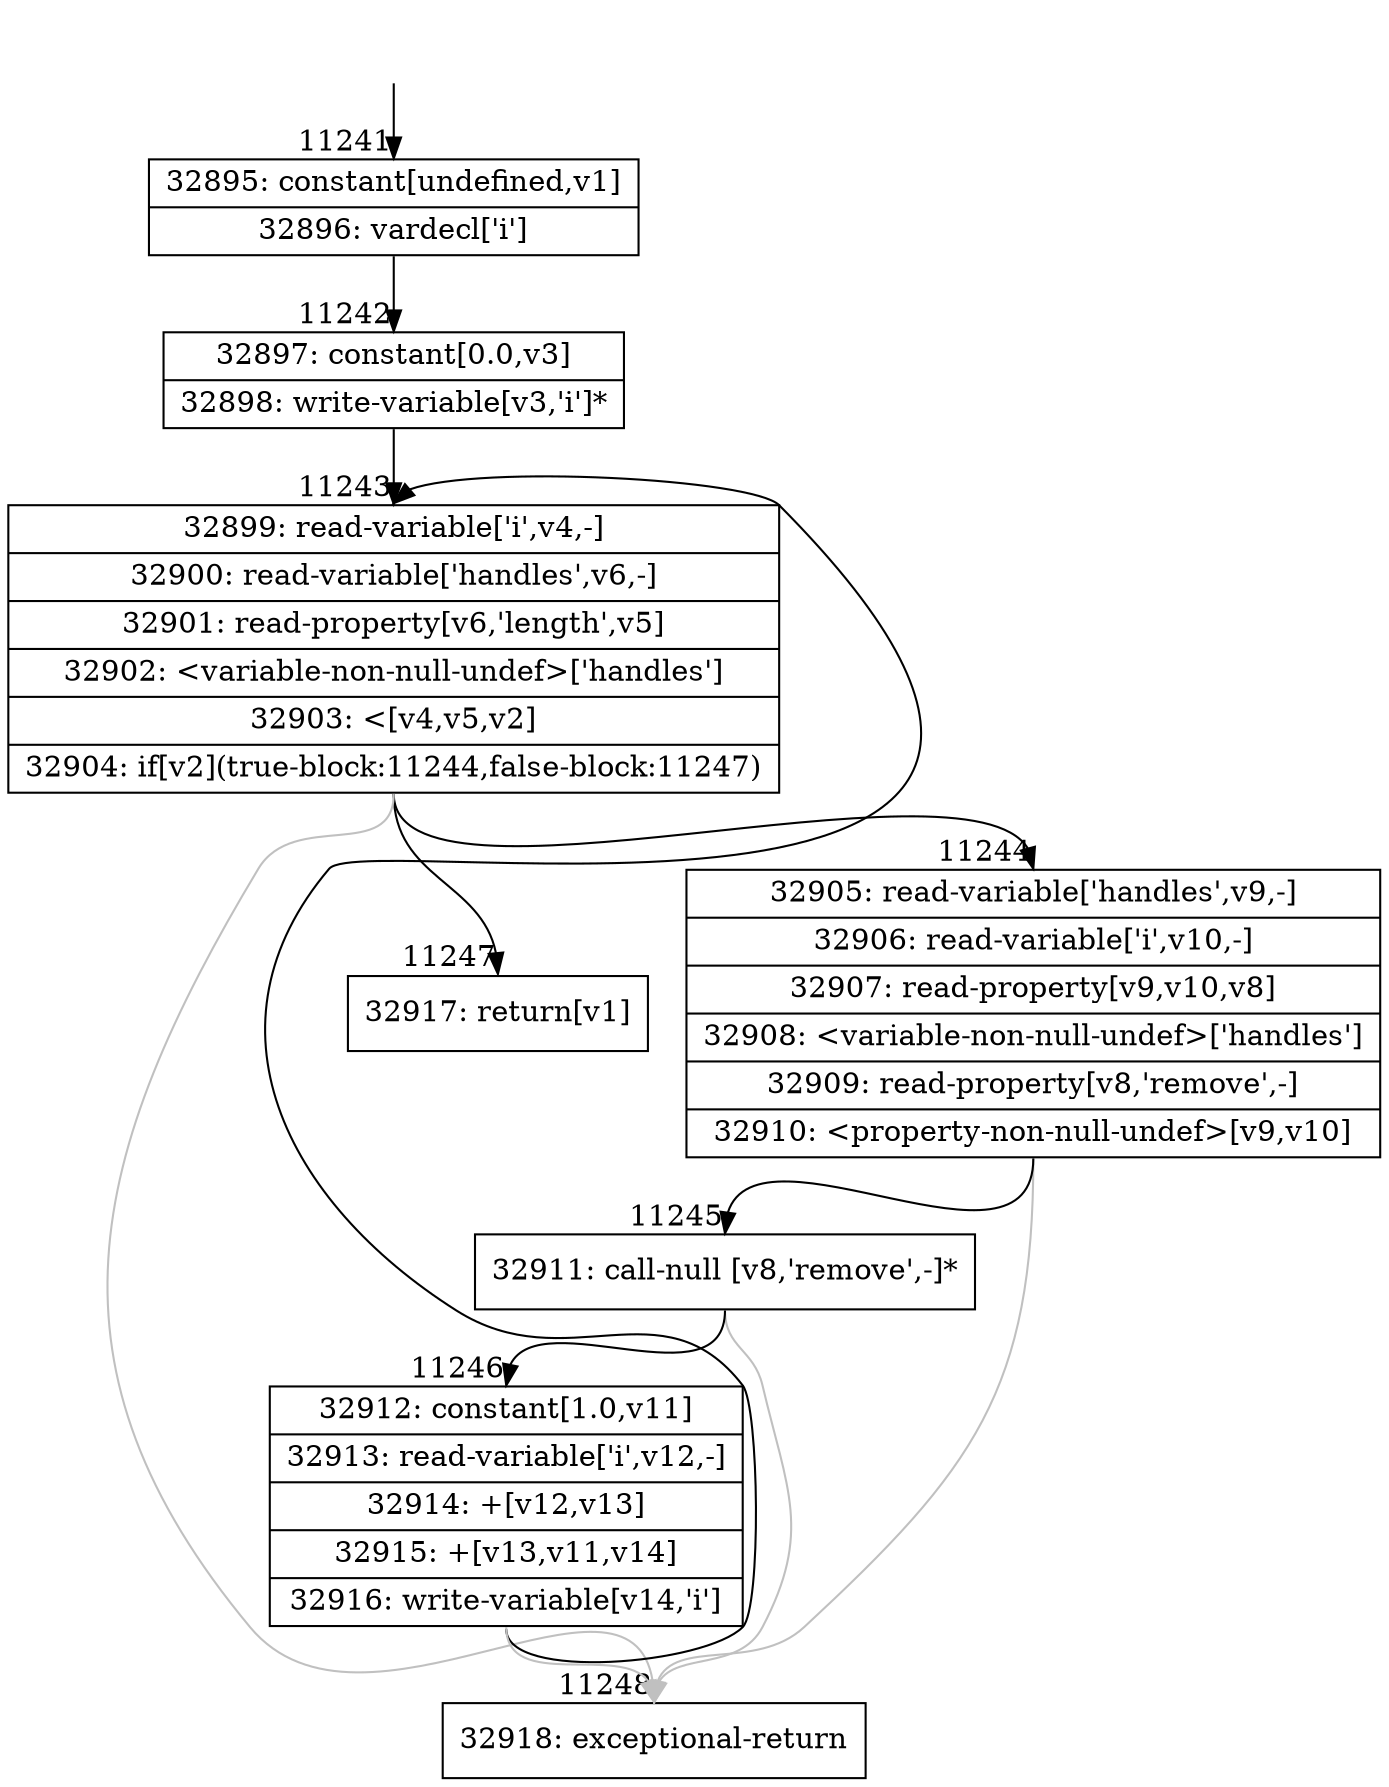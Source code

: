 digraph {
rankdir="TD"
BB_entry837[shape=none,label=""];
BB_entry837 -> BB11241 [tailport=s, headport=n, headlabel="    11241"]
BB11241 [shape=record label="{32895: constant[undefined,v1]|32896: vardecl['i']}" ] 
BB11241 -> BB11242 [tailport=s, headport=n, headlabel="      11242"]
BB11242 [shape=record label="{32897: constant[0.0,v3]|32898: write-variable[v3,'i']*}" ] 
BB11242 -> BB11243 [tailport=s, headport=n, headlabel="      11243"]
BB11243 [shape=record label="{32899: read-variable['i',v4,-]|32900: read-variable['handles',v6,-]|32901: read-property[v6,'length',v5]|32902: \<variable-non-null-undef\>['handles']|32903: \<[v4,v5,v2]|32904: if[v2](true-block:11244,false-block:11247)}" ] 
BB11243 -> BB11244 [tailport=s, headport=n, headlabel="      11244"]
BB11243 -> BB11247 [tailport=s, headport=n, headlabel="      11247"]
BB11243 -> BB11248 [tailport=s, headport=n, color=gray, headlabel="      11248"]
BB11244 [shape=record label="{32905: read-variable['handles',v9,-]|32906: read-variable['i',v10,-]|32907: read-property[v9,v10,v8]|32908: \<variable-non-null-undef\>['handles']|32909: read-property[v8,'remove',-]|32910: \<property-non-null-undef\>[v9,v10]}" ] 
BB11244 -> BB11245 [tailport=s, headport=n, headlabel="      11245"]
BB11244 -> BB11248 [tailport=s, headport=n, color=gray]
BB11245 [shape=record label="{32911: call-null [v8,'remove',-]*}" ] 
BB11245 -> BB11246 [tailport=s, headport=n, headlabel="      11246"]
BB11245 -> BB11248 [tailport=s, headport=n, color=gray]
BB11246 [shape=record label="{32912: constant[1.0,v11]|32913: read-variable['i',v12,-]|32914: +[v12,v13]|32915: +[v13,v11,v14]|32916: write-variable[v14,'i']}" ] 
BB11246 -> BB11243 [tailport=s, headport=n]
BB11246 -> BB11248 [tailport=s, headport=n, color=gray]
BB11247 [shape=record label="{32917: return[v1]}" ] 
BB11248 [shape=record label="{32918: exceptional-return}" ] 
//#$~ 15765
}
